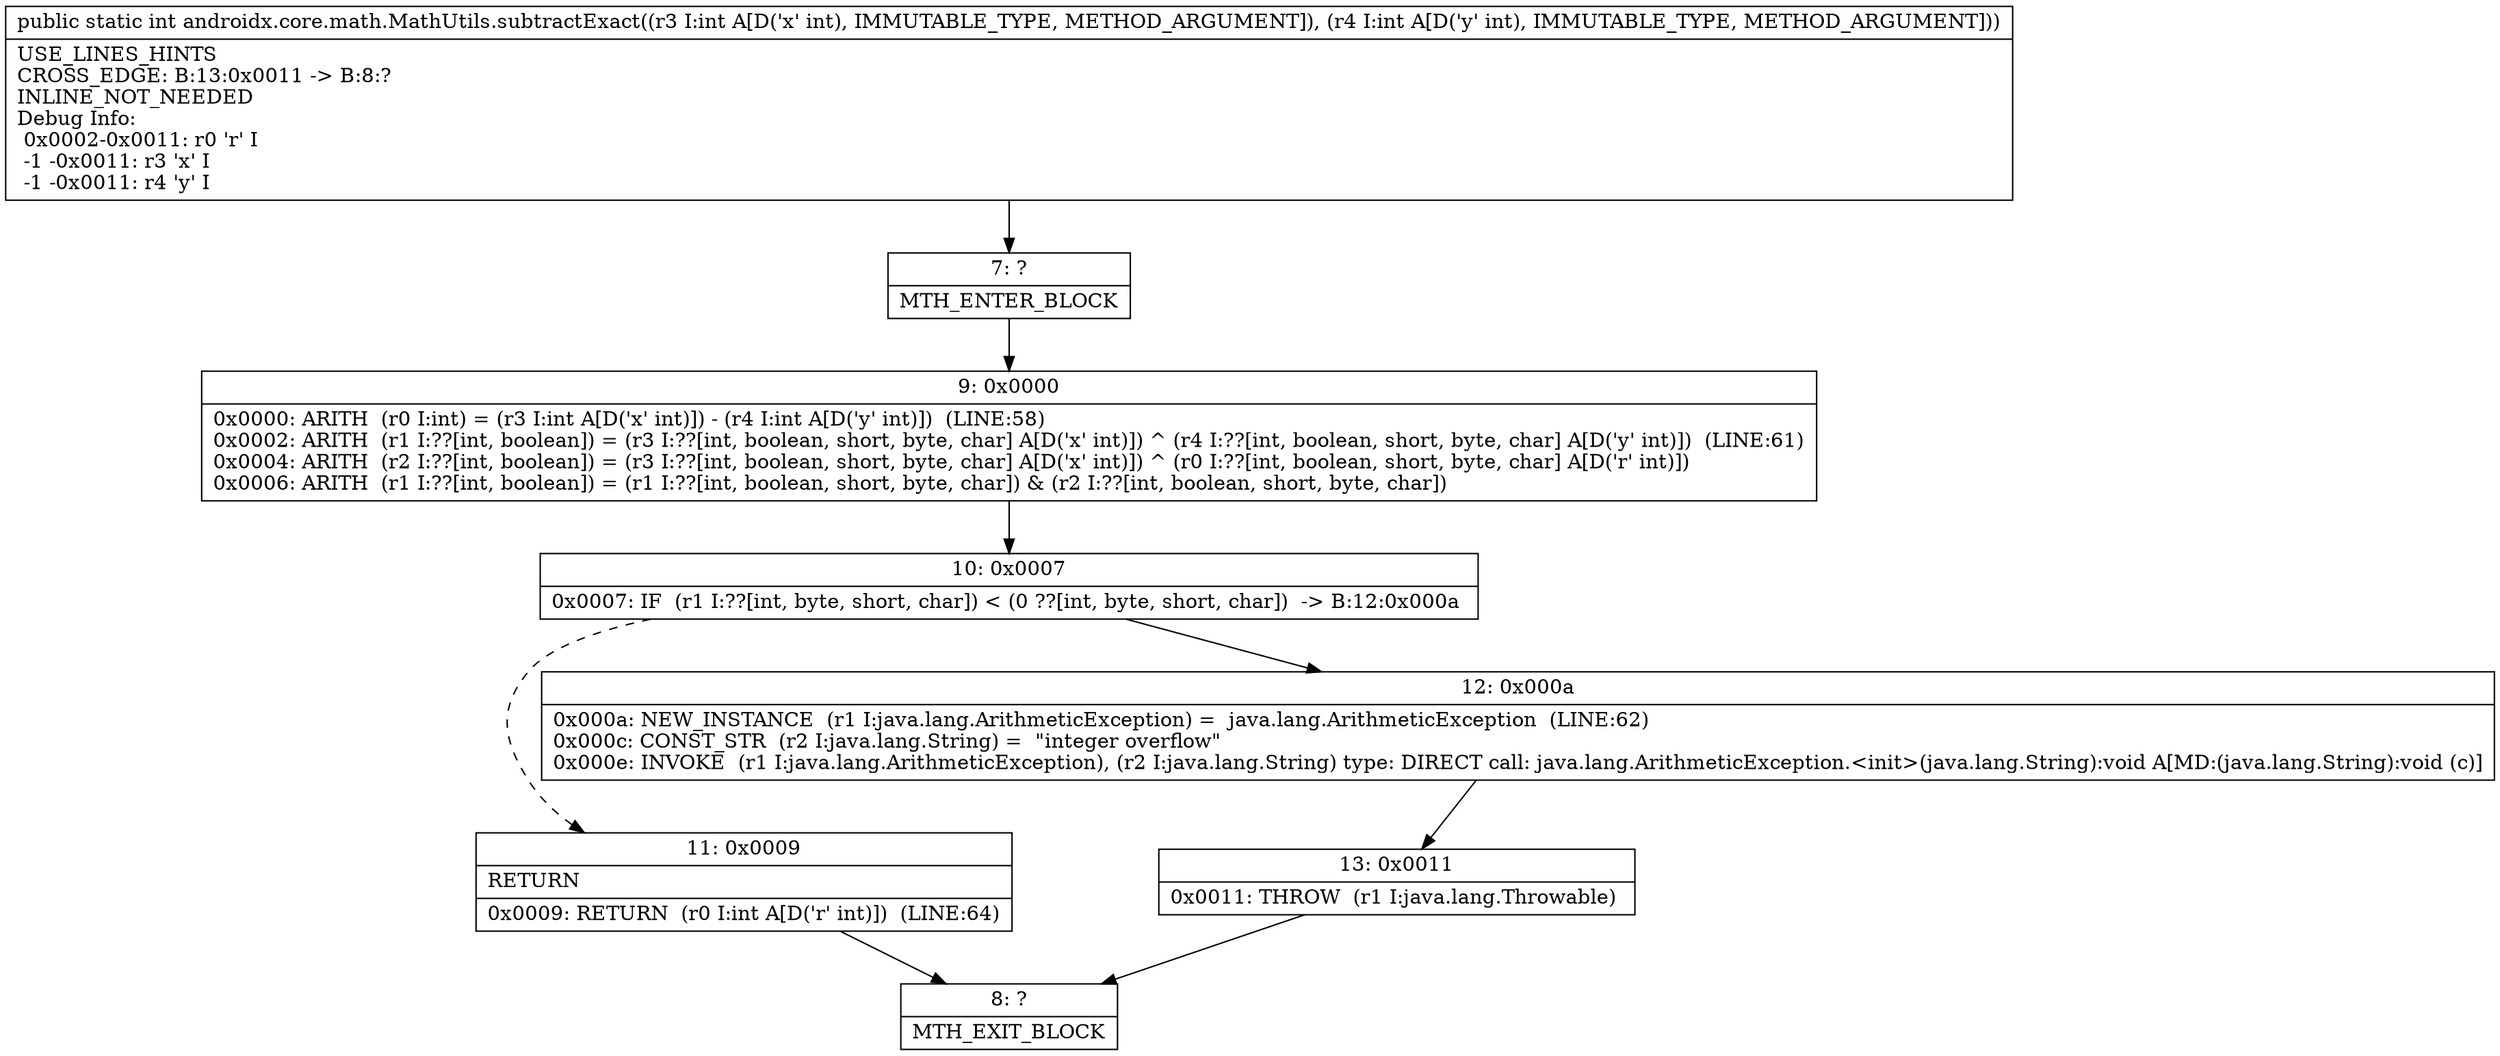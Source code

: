 digraph "CFG forandroidx.core.math.MathUtils.subtractExact(II)I" {
Node_7 [shape=record,label="{7\:\ ?|MTH_ENTER_BLOCK\l}"];
Node_9 [shape=record,label="{9\:\ 0x0000|0x0000: ARITH  (r0 I:int) = (r3 I:int A[D('x' int)]) \- (r4 I:int A[D('y' int)])  (LINE:58)\l0x0002: ARITH  (r1 I:??[int, boolean]) = (r3 I:??[int, boolean, short, byte, char] A[D('x' int)]) ^ (r4 I:??[int, boolean, short, byte, char] A[D('y' int)])  (LINE:61)\l0x0004: ARITH  (r2 I:??[int, boolean]) = (r3 I:??[int, boolean, short, byte, char] A[D('x' int)]) ^ (r0 I:??[int, boolean, short, byte, char] A[D('r' int)]) \l0x0006: ARITH  (r1 I:??[int, boolean]) = (r1 I:??[int, boolean, short, byte, char]) & (r2 I:??[int, boolean, short, byte, char]) \l}"];
Node_10 [shape=record,label="{10\:\ 0x0007|0x0007: IF  (r1 I:??[int, byte, short, char]) \< (0 ??[int, byte, short, char])  \-\> B:12:0x000a \l}"];
Node_11 [shape=record,label="{11\:\ 0x0009|RETURN\l|0x0009: RETURN  (r0 I:int A[D('r' int)])  (LINE:64)\l}"];
Node_8 [shape=record,label="{8\:\ ?|MTH_EXIT_BLOCK\l}"];
Node_12 [shape=record,label="{12\:\ 0x000a|0x000a: NEW_INSTANCE  (r1 I:java.lang.ArithmeticException) =  java.lang.ArithmeticException  (LINE:62)\l0x000c: CONST_STR  (r2 I:java.lang.String) =  \"integer overflow\" \l0x000e: INVOKE  (r1 I:java.lang.ArithmeticException), (r2 I:java.lang.String) type: DIRECT call: java.lang.ArithmeticException.\<init\>(java.lang.String):void A[MD:(java.lang.String):void (c)]\l}"];
Node_13 [shape=record,label="{13\:\ 0x0011|0x0011: THROW  (r1 I:java.lang.Throwable) \l}"];
MethodNode[shape=record,label="{public static int androidx.core.math.MathUtils.subtractExact((r3 I:int A[D('x' int), IMMUTABLE_TYPE, METHOD_ARGUMENT]), (r4 I:int A[D('y' int), IMMUTABLE_TYPE, METHOD_ARGUMENT]))  | USE_LINES_HINTS\lCROSS_EDGE: B:13:0x0011 \-\> B:8:?\lINLINE_NOT_NEEDED\lDebug Info:\l  0x0002\-0x0011: r0 'r' I\l  \-1 \-0x0011: r3 'x' I\l  \-1 \-0x0011: r4 'y' I\l}"];
MethodNode -> Node_7;Node_7 -> Node_9;
Node_9 -> Node_10;
Node_10 -> Node_11[style=dashed];
Node_10 -> Node_12;
Node_11 -> Node_8;
Node_12 -> Node_13;
Node_13 -> Node_8;
}

